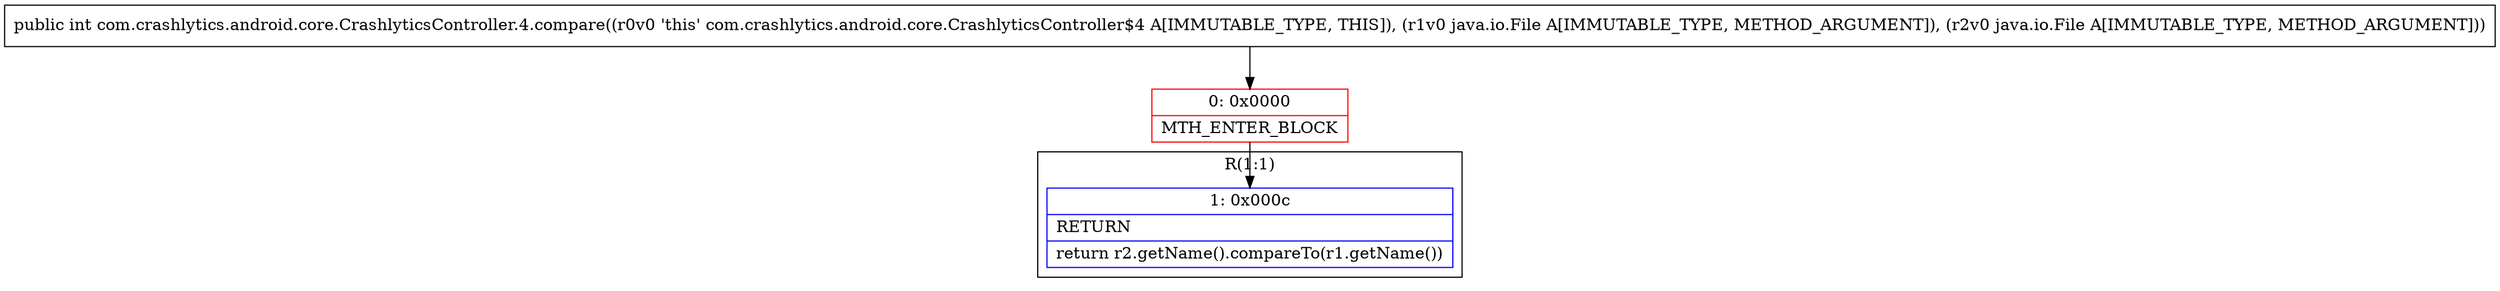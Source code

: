 digraph "CFG forcom.crashlytics.android.core.CrashlyticsController.4.compare(Ljava\/io\/File;Ljava\/io\/File;)I" {
subgraph cluster_Region_2115218811 {
label = "R(1:1)";
node [shape=record,color=blue];
Node_1 [shape=record,label="{1\:\ 0x000c|RETURN\l|return r2.getName().compareTo(r1.getName())\l}"];
}
Node_0 [shape=record,color=red,label="{0\:\ 0x0000|MTH_ENTER_BLOCK\l}"];
MethodNode[shape=record,label="{public int com.crashlytics.android.core.CrashlyticsController.4.compare((r0v0 'this' com.crashlytics.android.core.CrashlyticsController$4 A[IMMUTABLE_TYPE, THIS]), (r1v0 java.io.File A[IMMUTABLE_TYPE, METHOD_ARGUMENT]), (r2v0 java.io.File A[IMMUTABLE_TYPE, METHOD_ARGUMENT])) }"];
MethodNode -> Node_0;
Node_0 -> Node_1;
}


